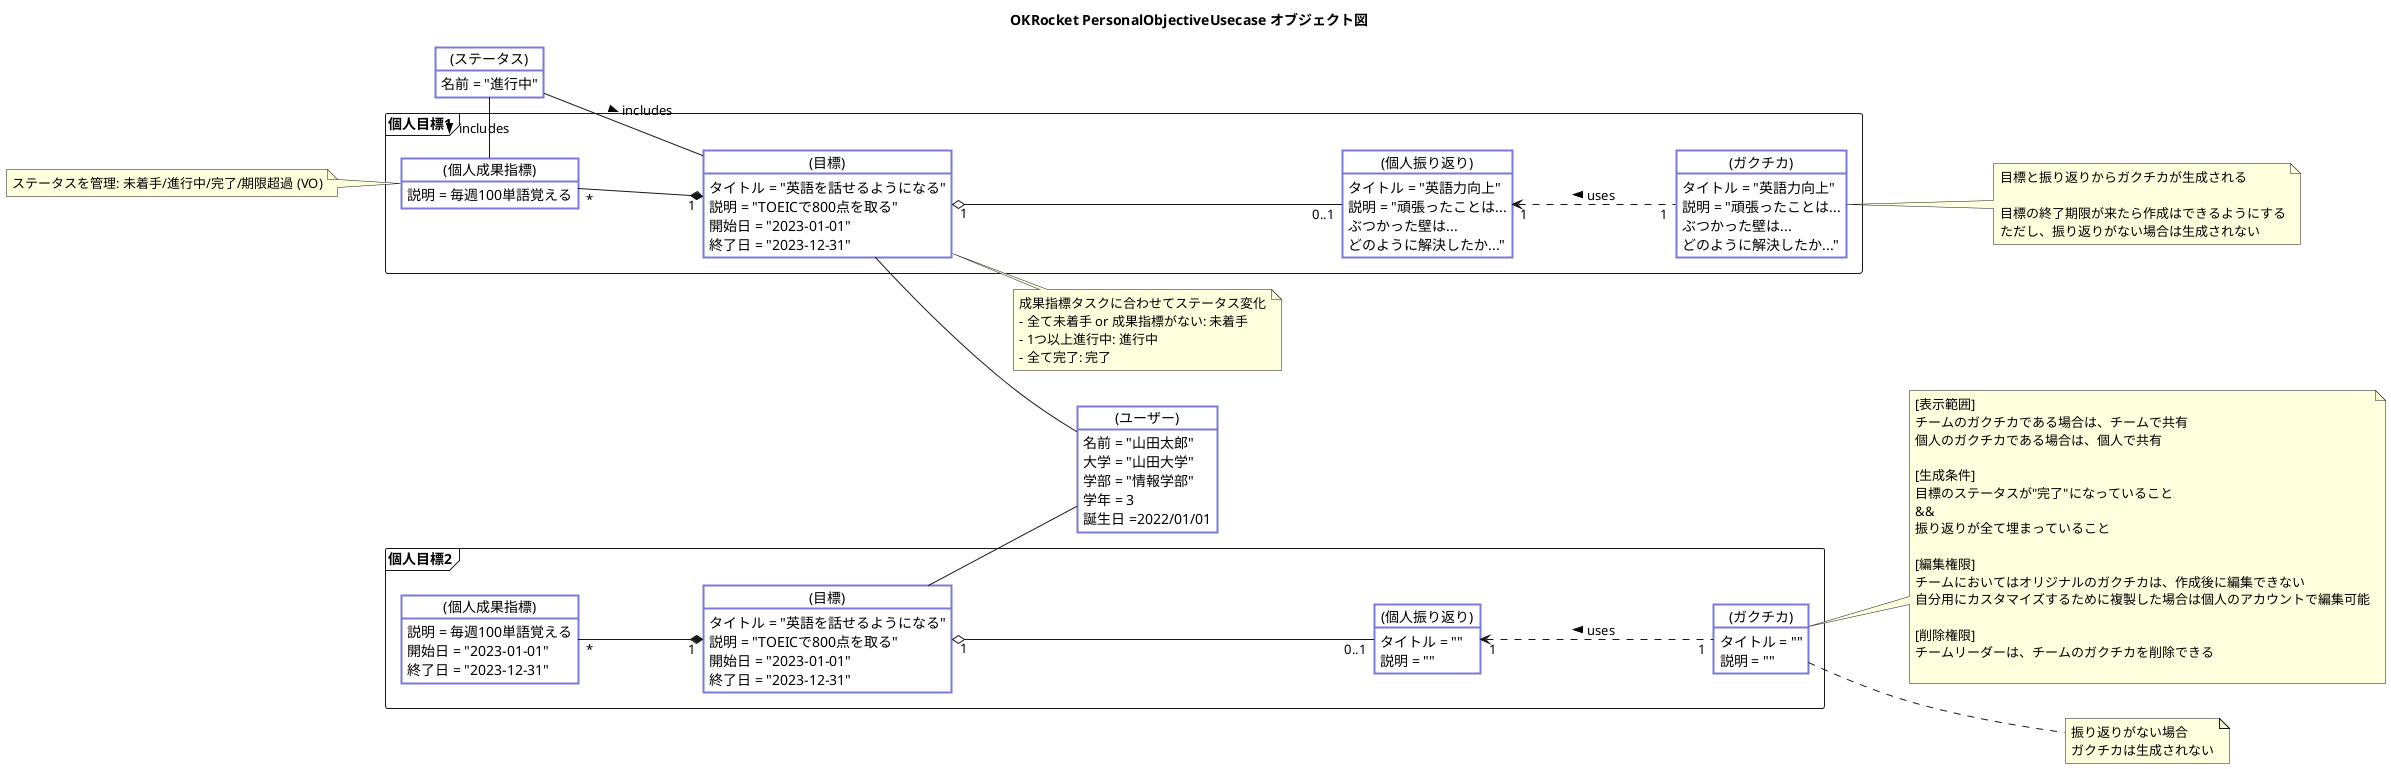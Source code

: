 @startuml
title OKRocket PersonalObjectiveUsecase オブジェクト図

left to right direction

skinparam object {
  BackgroundColor #ffffff
  BorderColor #7a7adb
  FontColor #000000
  BorderThickness 2
}

object "(ユーザー)" as User {
  名前 = "山田太郎"
  大学 = "山田大学"
  学部 = "情報学部"
  学年 = 3
  誕生日 =2022/01/01
}


frame "個人目標1" as ObjectiveFrame1 {
  object "(目標)" as Objective1 {
    タイトル = "英語を話せるようになる"
    説明 = "TOEICで800点を取る"
    開始日 = "2023-01-01"
    終了日 = "2023-12-31"
  }

  object "(個人振り返り)" as Reflection1 {
    タイトル = "英語力向上"
    説明 = "頑張ったことは...\nぶつかった壁は...\nどのように解決したか..."
  }

  object "(ガクチカ)" as Gakutika1 {
    タイトル = "英語力向上"
    説明 = "頑張ったことは...\nぶつかった壁は...\nどのように解決したか..."
  }

  object "(個人成果指標)" as KeyResult1 {
    説明 = 毎週100単語覚える
  }
}

frame "個人目標2" as ObjectiveFrame2 {
  object "(目標)" as Objective2 {
    タイトル = "英語を話せるようになる"
    説明 = "TOEICで800点を取る"
    開始日 = "2023-01-01"
    終了日 = "2023-12-31"
  }

  object "(個人振り返り)" as Reflection2 {
    タイトル = ""
    説明 = ""
  }

  object "(ガクチカ)" as Gakutika2 {
    タイトル = ""
    説明 = ""
  }

  object "(個人成果指標)" as KeyResult2 {
    説明 = 毎週100単語覚える
    開始日 = "2023-01-01"
    終了日 = "2023-12-31"
  }
}


object "(ステータス)" as Status {
  名前 = "進行中"
}
Status - KeyResult1 : includes >
note left of KeyResult1
  ステータスを管理: 未着手/進行中/完了/期限超過 (VO)
end note

Status - Objective1 : includes >
note right of Objective1
  成果指標タスクに合わせてステータス変化
  - 全て未着手 or 成果指標がない: 未着手
  - 1つ以上進行中: 進行中
  - 全て完了: 完了
end note

Objective1 -down- User
Objective2 -down- User

Objective1 "1" *-up- "*"  KeyResult1
Objective1 "1" o---"0..1" Reflection1
Reflection1 "1" <..."1" Gakutika1 : uses <
note right of Gakutika1
  目標と振り返りからガクチカが生成される

  目標の終了期限が来たら作成はできるようにする
  ただし、振り返りがない場合は生成されない
end note

note right of Gakutika2
  [表示範囲]
  チームのガクチカである場合は、チームで共有
  個人のガクチカである場合は、個人で共有

  [生成条件]
  目標のステータスが"完了"になっていること 
  &&
  振り返りが全て埋まっていること

  [編集権限]
  チームにおいてはオリジナルのガクチカは、作成後に編集できない
  自分用にカスタマイズするために複製した場合は個人のアカウントで編集可能
  
  [削除権限]
  チームリーダーは、チームのガクチカを削除できる

end note

Objective2 "1" *-up- "*"  KeyResult2
Objective2 "1" o---"0..1" Reflection2
Reflection2 "1" <..."1" Gakutika2 : uses <
note right of Gakutika2
  振り返りがない場合
  ガクチカは生成されない
end note

@enduml

